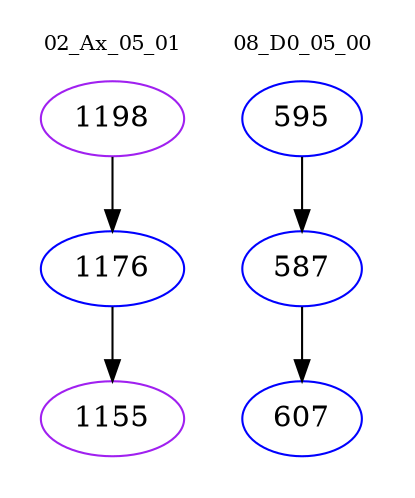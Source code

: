 digraph{
subgraph cluster_0 {
color = white
label = "02_Ax_05_01";
fontsize=10;
T0_1198 [label="1198", color="purple"]
T0_1198 -> T0_1176 [color="black"]
T0_1176 [label="1176", color="blue"]
T0_1176 -> T0_1155 [color="black"]
T0_1155 [label="1155", color="purple"]
}
subgraph cluster_1 {
color = white
label = "08_D0_05_00";
fontsize=10;
T1_595 [label="595", color="blue"]
T1_595 -> T1_587 [color="black"]
T1_587 [label="587", color="blue"]
T1_587 -> T1_607 [color="black"]
T1_607 [label="607", color="blue"]
}
}
